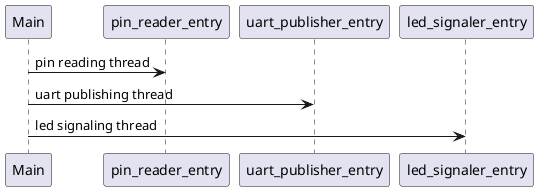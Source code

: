 @startuml sequence_diagram

Main -> pin_reader_entry: pin reading thread
Main -> uart_publisher_entry: uart publishing thread
Main -> led_signaler_entry: led signaling thread


@enduml